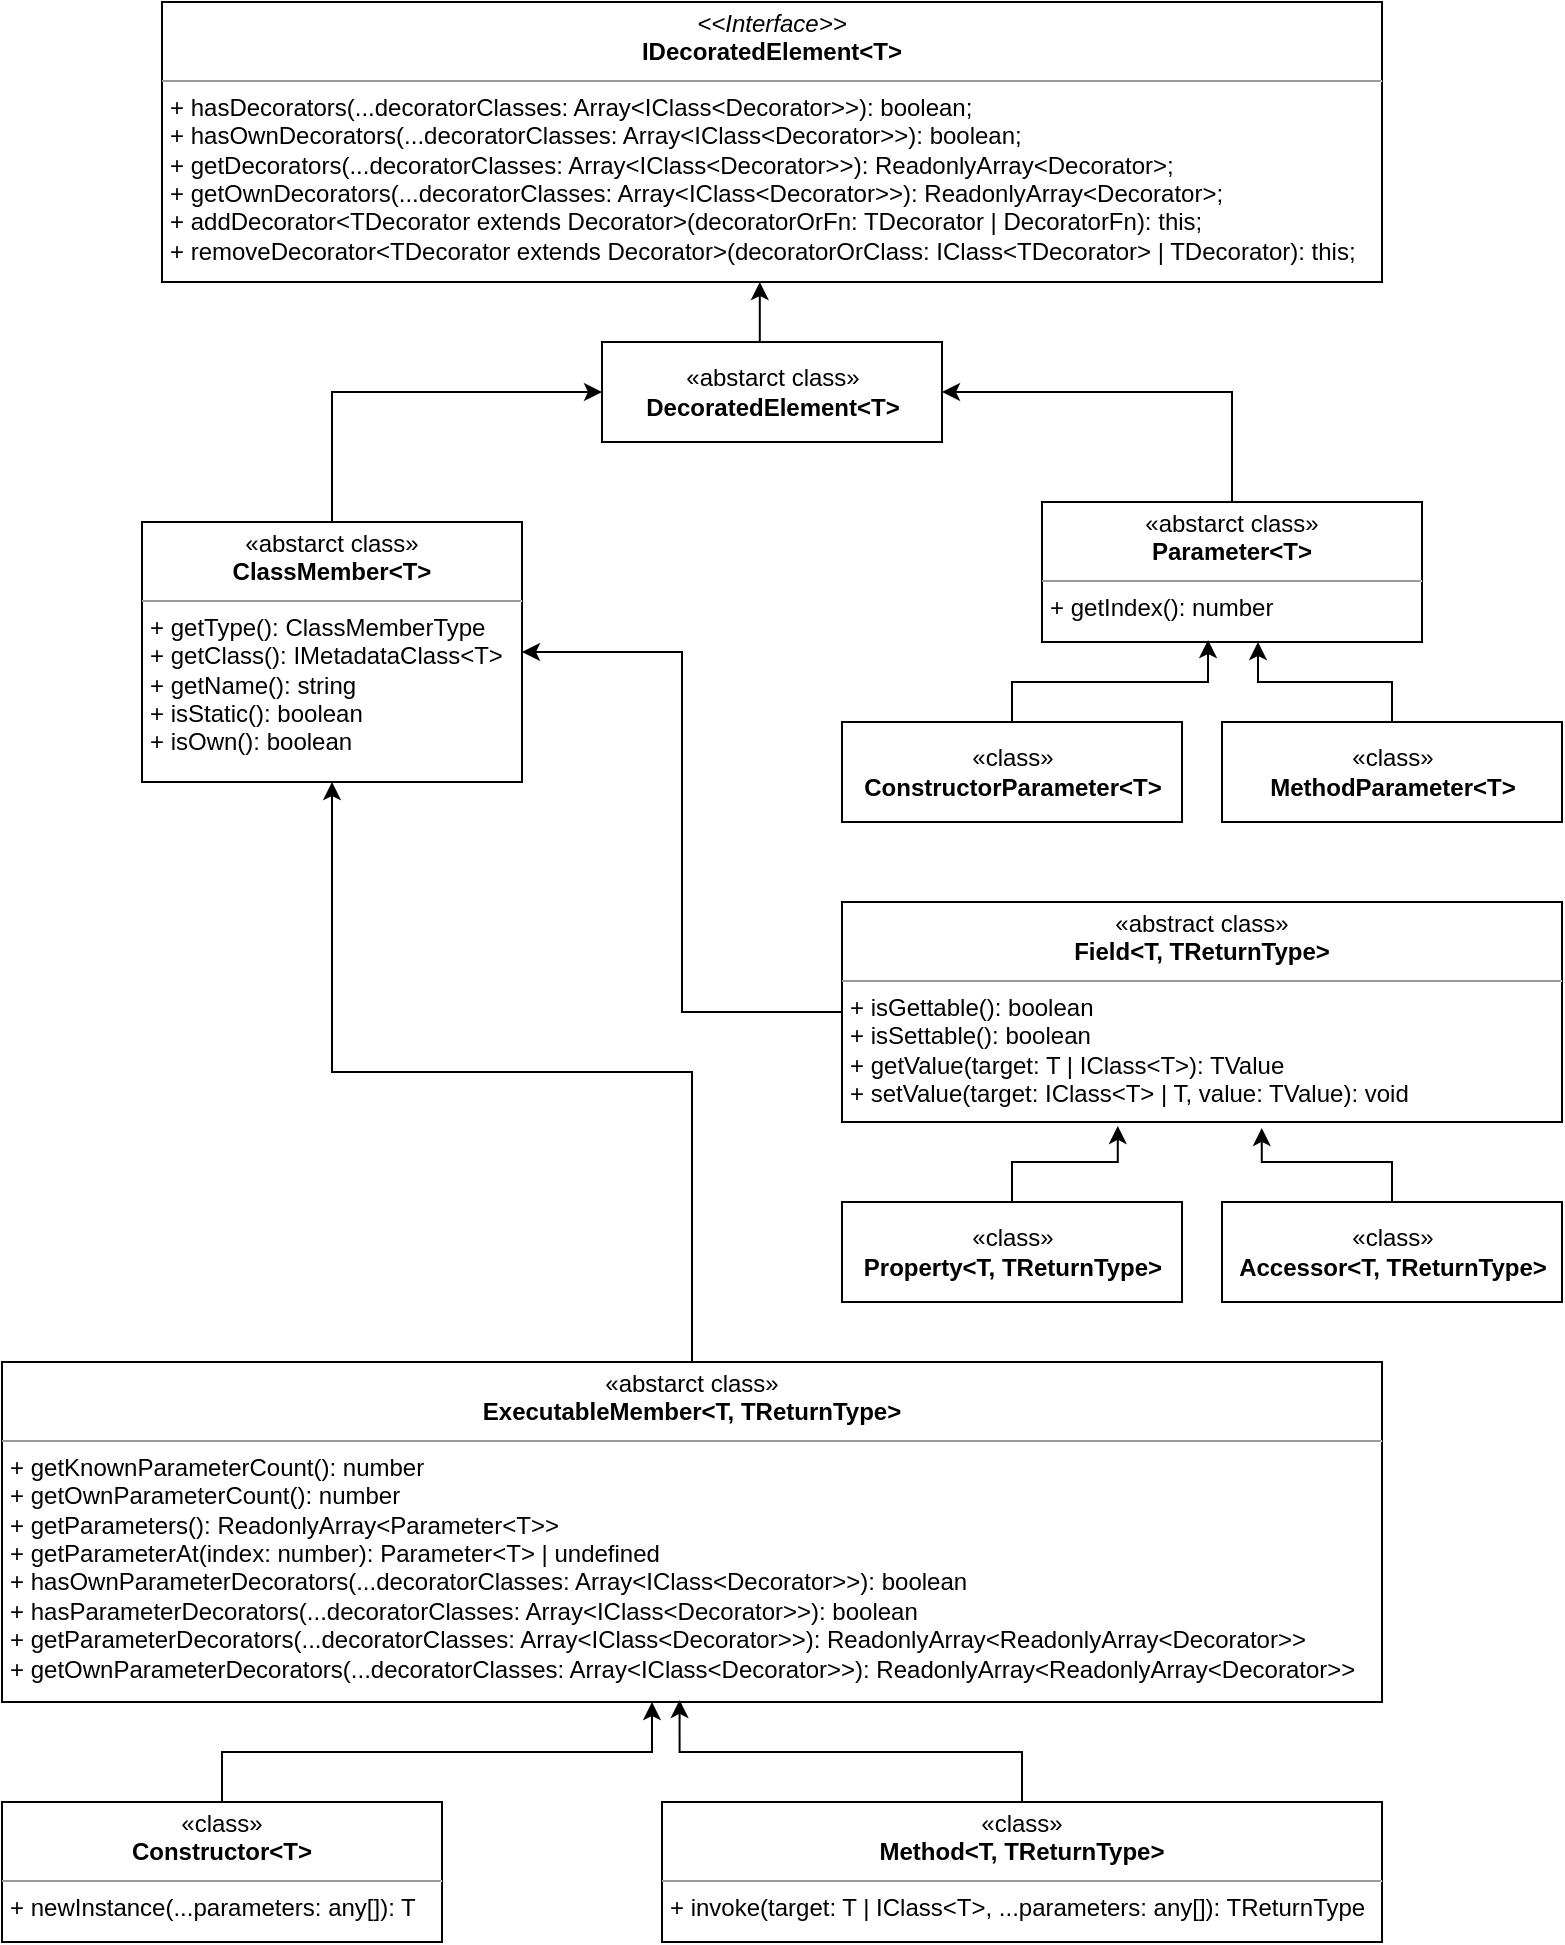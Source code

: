<mxfile version="12.7.9" type="github">
  <diagram id="C5RBs43oDa-KdzZeNtuy" name="Page-1">
    <mxGraphModel dx="1391" dy="649" grid="1" gridSize="10" guides="1" tooltips="1" connect="1" arrows="1" fold="1" page="1" pageScale="1" pageWidth="827" pageHeight="1169" math="0" shadow="0">
      <root>
        <mxCell id="WIyWlLk6GJQsqaUBKTNV-0" />
        <mxCell id="WIyWlLk6GJQsqaUBKTNV-1" parent="WIyWlLk6GJQsqaUBKTNV-0" />
        <mxCell id="t--4MWU0QdBoSOx9DWKq-15" value="&lt;p style=&quot;margin: 0px ; margin-top: 4px ; text-align: center&quot;&gt;&lt;i&gt;&amp;lt;&amp;lt;Interface&amp;gt;&amp;gt;&lt;/i&gt;&lt;br&gt;&lt;b&gt;IDecoratedElement&amp;lt;T&amp;gt;&lt;/b&gt;&lt;br&gt;&lt;/p&gt;&lt;hr size=&quot;1&quot;&gt;&lt;p style=&quot;margin: 0px ; margin-left: 4px&quot;&gt;+ hasDecorators(...decoratorClasses: Array&amp;lt;IClass&amp;lt;Decorator&amp;gt;&amp;gt;): boolean;&lt;/p&gt;&lt;p style=&quot;margin: 0px ; margin-left: 4px&quot;&gt;+ hasOwnDecorators(...decoratorClasses: Array&amp;lt;IClass&amp;lt;Decorator&amp;gt;&amp;gt;): boolean;&lt;/p&gt;&lt;p style=&quot;margin: 0px ; margin-left: 4px&quot;&gt;+ getDecorators(...decoratorClasses: Array&amp;lt;IClass&amp;lt;Decorator&amp;gt;&amp;gt;): ReadonlyArray&amp;lt;Decorator&amp;gt;;&lt;/p&gt;&lt;p style=&quot;margin: 0px ; margin-left: 4px&quot;&gt;+ getOwnDecorators(...decoratorClasses: Array&amp;lt;IClass&amp;lt;Decorator&amp;gt;&amp;gt;): ReadonlyArray&amp;lt;Decorator&amp;gt;;&lt;/p&gt;&lt;p style=&quot;margin: 0px ; margin-left: 4px&quot;&gt;+ addDecorator&amp;lt;TDecorator extends Decorator&amp;gt;(decoratorOrFn: TDecorator | DecoratorFn): this;&lt;/p&gt;&lt;p style=&quot;margin: 0px ; margin-left: 4px&quot;&gt;+ removeDecorator&amp;lt;TDecorator extends Decorator&amp;gt;(decoratorOrClass: IClass&amp;lt;TDecorator&amp;gt; | TDecorator): this;&lt;/p&gt;" style="verticalAlign=top;align=left;overflow=fill;fontSize=12;fontFamily=Helvetica;html=1;strokeColor=#000000;fillColor=#ffffff;" vertex="1" parent="WIyWlLk6GJQsqaUBKTNV-1">
          <mxGeometry x="100" y="30" width="610" height="140" as="geometry" />
        </mxCell>
        <mxCell id="t--4MWU0QdBoSOx9DWKq-52" style="edgeStyle=orthogonalEdgeStyle;rounded=0;orthogonalLoop=1;jettySize=auto;html=1;exitX=0.5;exitY=0;exitDx=0;exitDy=0;entryX=0.49;entryY=1;entryDx=0;entryDy=0;entryPerimeter=0;" edge="1" parent="WIyWlLk6GJQsqaUBKTNV-1" source="t--4MWU0QdBoSOx9DWKq-20" target="t--4MWU0QdBoSOx9DWKq-15">
          <mxGeometry relative="1" as="geometry" />
        </mxCell>
        <mxCell id="t--4MWU0QdBoSOx9DWKq-20" value="«abstarct class»&lt;br&gt;&lt;b&gt;DecoratedElement&amp;lt;T&amp;gt;&lt;/b&gt;" style="html=1;strokeColor=#000000;fillColor=#ffffff;align=center;" vertex="1" parent="WIyWlLk6GJQsqaUBKTNV-1">
          <mxGeometry x="320" y="200" width="170" height="50" as="geometry" />
        </mxCell>
        <mxCell id="t--4MWU0QdBoSOx9DWKq-50" style="edgeStyle=orthogonalEdgeStyle;rounded=0;orthogonalLoop=1;jettySize=auto;html=1;exitX=0.5;exitY=0;exitDx=0;exitDy=0;entryX=0;entryY=0.5;entryDx=0;entryDy=0;" edge="1" parent="WIyWlLk6GJQsqaUBKTNV-1" source="t--4MWU0QdBoSOx9DWKq-25" target="t--4MWU0QdBoSOx9DWKq-20">
          <mxGeometry relative="1" as="geometry" />
        </mxCell>
        <mxCell id="t--4MWU0QdBoSOx9DWKq-25" value="&lt;p style=&quot;margin: 4px 0px 0px&quot;&gt;&lt;/p&gt;&lt;div style=&quot;text-align: center&quot;&gt;&lt;span&gt;«abstarct class»&lt;/span&gt;&lt;br&gt;&lt;/div&gt;&lt;div style=&quot;text-align: center&quot;&gt;&lt;span&gt;&lt;b&gt;ClassMember&lt;/b&gt;&lt;/span&gt;&lt;b&gt;&amp;lt;T&amp;gt;&lt;/b&gt;&lt;/div&gt;&lt;hr size=&quot;1&quot;&gt;&lt;p style=&quot;margin: 0px ; margin-left: 4px&quot;&gt;+ getType(): ClassMemberType&lt;/p&gt;&lt;p style=&quot;margin: 0px ; margin-left: 4px&quot;&gt;+ getClass(): IMetadataClass&amp;lt;T&amp;gt;&lt;/p&gt;&lt;p style=&quot;margin: 0px ; margin-left: 4px&quot;&gt;+ getName(): string&lt;/p&gt;&lt;p style=&quot;margin: 0px ; margin-left: 4px&quot;&gt;+ isStatic(): boolean&lt;/p&gt;&lt;p style=&quot;margin: 0px ; margin-left: 4px&quot;&gt;+ isOwn(): boolean&lt;/p&gt;" style="verticalAlign=middle;align=left;overflow=fill;fontSize=12;fontFamily=Helvetica;html=1;strokeColor=#000000;fillColor=#ffffff;" vertex="1" parent="WIyWlLk6GJQsqaUBKTNV-1">
          <mxGeometry x="90" y="290" width="190" height="130" as="geometry" />
        </mxCell>
        <mxCell id="t--4MWU0QdBoSOx9DWKq-51" style="edgeStyle=orthogonalEdgeStyle;rounded=0;orthogonalLoop=1;jettySize=auto;html=1;exitX=0.5;exitY=0;exitDx=0;exitDy=0;entryX=1;entryY=0.5;entryDx=0;entryDy=0;" edge="1" parent="WIyWlLk6GJQsqaUBKTNV-1" source="t--4MWU0QdBoSOx9DWKq-29" target="t--4MWU0QdBoSOx9DWKq-20">
          <mxGeometry relative="1" as="geometry" />
        </mxCell>
        <mxCell id="t--4MWU0QdBoSOx9DWKq-29" value="&lt;p style=&quot;margin: 4px 0px 0px&quot;&gt;&lt;/p&gt;&lt;div style=&quot;text-align: center&quot;&gt;&lt;span&gt;«abstarct class»&lt;/span&gt;&lt;br&gt;&lt;/div&gt;&lt;div style=&quot;text-align: center&quot;&gt;&lt;span&gt;&lt;b&gt;Parameter&lt;/b&gt;&lt;/span&gt;&lt;b&gt;&amp;lt;T&amp;gt;&lt;/b&gt;&lt;/div&gt;&lt;hr size=&quot;1&quot;&gt;&lt;p style=&quot;margin: 0px ; margin-left: 4px&quot;&gt;+ getIndex(): number&lt;br&gt;&lt;/p&gt;" style="verticalAlign=middle;align=left;overflow=fill;fontSize=12;fontFamily=Helvetica;html=1;strokeColor=#000000;fillColor=#ffffff;" vertex="1" parent="WIyWlLk6GJQsqaUBKTNV-1">
          <mxGeometry x="540" y="280" width="190" height="70" as="geometry" />
        </mxCell>
        <mxCell id="t--4MWU0QdBoSOx9DWKq-43" style="edgeStyle=orthogonalEdgeStyle;rounded=0;orthogonalLoop=1;jettySize=auto;html=1;exitX=0.5;exitY=0;exitDx=0;exitDy=0;entryX=0.5;entryY=1;entryDx=0;entryDy=0;" edge="1" parent="WIyWlLk6GJQsqaUBKTNV-1" source="t--4MWU0QdBoSOx9DWKq-30" target="t--4MWU0QdBoSOx9DWKq-25">
          <mxGeometry relative="1" as="geometry" />
        </mxCell>
        <mxCell id="t--4MWU0QdBoSOx9DWKq-30" value="&lt;p style=&quot;margin: 4px 0px 0px&quot;&gt;&lt;/p&gt;&lt;div style=&quot;text-align: center&quot;&gt;&lt;span&gt;«abstarct class»&lt;/span&gt;&lt;br&gt;&lt;/div&gt;&lt;div style=&quot;text-align: center&quot;&gt;&lt;span&gt;&lt;b&gt;ExecutableMember&amp;lt;T, TReturnType&amp;gt;&lt;/b&gt;&lt;/span&gt;&lt;/div&gt;&lt;hr size=&quot;1&quot;&gt;&lt;p style=&quot;margin: 0px ; margin-left: 4px&quot;&gt;+ getKnownParameterCount(): number&lt;/p&gt;&lt;p style=&quot;margin: 0px ; margin-left: 4px&quot;&gt;+ getOwnParameterCount(): number&lt;/p&gt;&lt;p style=&quot;margin: 0px ; margin-left: 4px&quot;&gt;+ getParameters(): ReadonlyArray&amp;lt;Parameter&amp;lt;T&amp;gt;&amp;gt;&lt;/p&gt;&lt;p style=&quot;margin: 0px ; margin-left: 4px&quot;&gt;+ getParameterAt(index: number): Parameter&amp;lt;T&amp;gt; | undefined&lt;/p&gt;&lt;p style=&quot;margin: 0px ; margin-left: 4px&quot;&gt;+ hasOwnParameterDecorators(...decoratorClasses: Array&amp;lt;IClass&amp;lt;Decorator&amp;gt;&amp;gt;): boolean&lt;/p&gt;&lt;p style=&quot;margin: 0px ; margin-left: 4px&quot;&gt;+ hasParameterDecorators(...decoratorClasses: Array&amp;lt;IClass&amp;lt;Decorator&amp;gt;&amp;gt;): boolean&lt;/p&gt;&lt;p style=&quot;margin: 0px ; margin-left: 4px&quot;&gt;+ getParameterDecorators(...decoratorClasses: Array&amp;lt;IClass&amp;lt;Decorator&amp;gt;&amp;gt;): ReadonlyArray&amp;lt;ReadonlyArray&amp;lt;Decorator&amp;gt;&amp;gt;&lt;/p&gt;&lt;p style=&quot;margin: 0px ; margin-left: 4px&quot;&gt;+ getOwnParameterDecorators(...decoratorClasses: Array&amp;lt;IClass&amp;lt;Decorator&amp;gt;&amp;gt;): ReadonlyArray&amp;lt;ReadonlyArray&amp;lt;Decorator&amp;gt;&amp;gt;&lt;/p&gt;" style="verticalAlign=middle;align=left;overflow=fill;fontSize=12;fontFamily=Helvetica;html=1;strokeColor=#000000;fillColor=#ffffff;" vertex="1" parent="WIyWlLk6GJQsqaUBKTNV-1">
          <mxGeometry x="20" y="710" width="690" height="170" as="geometry" />
        </mxCell>
        <mxCell id="t--4MWU0QdBoSOx9DWKq-42" style="edgeStyle=orthogonalEdgeStyle;rounded=0;orthogonalLoop=1;jettySize=auto;html=1;exitX=0.5;exitY=0;exitDx=0;exitDy=0;entryX=0.471;entryY=1;entryDx=0;entryDy=0;entryPerimeter=0;" edge="1" parent="WIyWlLk6GJQsqaUBKTNV-1" source="t--4MWU0QdBoSOx9DWKq-31" target="t--4MWU0QdBoSOx9DWKq-30">
          <mxGeometry relative="1" as="geometry" />
        </mxCell>
        <mxCell id="t--4MWU0QdBoSOx9DWKq-31" value="&lt;p style=&quot;margin: 4px 0px 0px&quot;&gt;&lt;/p&gt;&lt;div style=&quot;text-align: center&quot;&gt;&lt;span&gt;«class»&lt;/span&gt;&lt;br&gt;&lt;/div&gt;&lt;div style=&quot;text-align: center&quot;&gt;&lt;span&gt;&lt;b&gt;Constructor&lt;/b&gt;&lt;/span&gt;&lt;b&gt;&amp;lt;T&amp;gt;&lt;/b&gt;&lt;/div&gt;&lt;hr size=&quot;1&quot;&gt;&lt;p style=&quot;margin: 0px ; margin-left: 4px&quot;&gt;+&amp;nbsp;newInstance(...parameters: any[]): T&lt;/p&gt;" style="verticalAlign=middle;align=left;overflow=fill;fontSize=12;fontFamily=Helvetica;html=1;strokeColor=#000000;fillColor=#ffffff;" vertex="1" parent="WIyWlLk6GJQsqaUBKTNV-1">
          <mxGeometry x="20" y="930" width="220" height="70" as="geometry" />
        </mxCell>
        <mxCell id="t--4MWU0QdBoSOx9DWKq-38" style="edgeStyle=orthogonalEdgeStyle;rounded=0;orthogonalLoop=1;jettySize=auto;html=1;exitX=0.5;exitY=0;exitDx=0;exitDy=0;entryX=0.491;entryY=0.994;entryDx=0;entryDy=0;entryPerimeter=0;" edge="1" parent="WIyWlLk6GJQsqaUBKTNV-1" source="t--4MWU0QdBoSOx9DWKq-32" target="t--4MWU0QdBoSOx9DWKq-30">
          <mxGeometry relative="1" as="geometry" />
        </mxCell>
        <mxCell id="t--4MWU0QdBoSOx9DWKq-32" value="&lt;p style=&quot;margin: 4px 0px 0px&quot;&gt;&lt;/p&gt;&lt;div style=&quot;text-align: center&quot;&gt;&lt;span&gt;«class»&lt;/span&gt;&lt;br&gt;&lt;/div&gt;&lt;div style=&quot;text-align: center&quot;&gt;&lt;b&gt;Method&amp;lt;T, TReturnType&amp;gt;&lt;/b&gt;&lt;br&gt;&lt;/div&gt;&lt;hr size=&quot;1&quot;&gt;&lt;p style=&quot;margin: 0px ; margin-left: 4px&quot;&gt;+ invoke(target: T | IClass&amp;lt;T&amp;gt;, ...parameters: any[]): TReturnType&lt;/p&gt;" style="verticalAlign=middle;align=left;overflow=fill;fontSize=12;fontFamily=Helvetica;html=1;strokeColor=#000000;fillColor=#ffffff;" vertex="1" parent="WIyWlLk6GJQsqaUBKTNV-1">
          <mxGeometry x="350" y="930" width="360" height="70" as="geometry" />
        </mxCell>
        <mxCell id="t--4MWU0QdBoSOx9DWKq-53" style="edgeStyle=orthogonalEdgeStyle;rounded=0;orthogonalLoop=1;jettySize=auto;html=1;exitX=0;exitY=0.5;exitDx=0;exitDy=0;entryX=1;entryY=0.5;entryDx=0;entryDy=0;" edge="1" parent="WIyWlLk6GJQsqaUBKTNV-1" source="t--4MWU0QdBoSOx9DWKq-33" target="t--4MWU0QdBoSOx9DWKq-25">
          <mxGeometry relative="1" as="geometry" />
        </mxCell>
        <mxCell id="t--4MWU0QdBoSOx9DWKq-33" value="&lt;p style=&quot;margin: 4px 0px 0px&quot;&gt;&lt;/p&gt;&lt;div style=&quot;text-align: center&quot;&gt;&lt;span&gt;«abstract class»&lt;/span&gt;&lt;br&gt;&lt;/div&gt;&lt;div style=&quot;text-align: center&quot;&gt;&lt;span&gt;&lt;b&gt;Field&lt;/b&gt;&lt;/span&gt;&lt;b&gt;&amp;lt;T, TReturnType&amp;gt;&lt;/b&gt;&lt;/div&gt;&lt;hr size=&quot;1&quot;&gt;&lt;p style=&quot;margin: 0px ; margin-left: 4px&quot;&gt;+ isGettable(): boolean&lt;/p&gt;&lt;p style=&quot;margin: 0px ; margin-left: 4px&quot;&gt;+ isSettable(): boolean&lt;/p&gt;&lt;p style=&quot;margin: 0px ; margin-left: 4px&quot;&gt;+ getValue(target: T | IClass&amp;lt;T&amp;gt;): TValue&lt;/p&gt;&lt;p style=&quot;margin: 0px ; margin-left: 4px&quot;&gt;+ setValue(target: IClass&amp;lt;T&amp;gt; | T, value: TValue): void&lt;/p&gt;" style="verticalAlign=middle;align=left;overflow=fill;fontSize=12;fontFamily=Helvetica;html=1;strokeColor=#000000;fillColor=#ffffff;" vertex="1" parent="WIyWlLk6GJQsqaUBKTNV-1">
          <mxGeometry x="440" y="480" width="360" height="110" as="geometry" />
        </mxCell>
        <mxCell id="t--4MWU0QdBoSOx9DWKq-49" style="edgeStyle=orthogonalEdgeStyle;rounded=0;orthogonalLoop=1;jettySize=auto;html=1;exitX=0.5;exitY=0;exitDx=0;exitDy=0;entryX=0.583;entryY=1.027;entryDx=0;entryDy=0;entryPerimeter=0;" edge="1" parent="WIyWlLk6GJQsqaUBKTNV-1" source="t--4MWU0QdBoSOx9DWKq-34" target="t--4MWU0QdBoSOx9DWKq-33">
          <mxGeometry relative="1" as="geometry" />
        </mxCell>
        <mxCell id="t--4MWU0QdBoSOx9DWKq-34" value="«class»&lt;br&gt;&lt;b&gt;Accessor&lt;/b&gt;&lt;b&gt;&amp;lt;T, TReturnType&amp;gt;&lt;/b&gt;" style="html=1;strokeColor=#000000;fillColor=#ffffff;align=center;" vertex="1" parent="WIyWlLk6GJQsqaUBKTNV-1">
          <mxGeometry x="630" y="630" width="170" height="50" as="geometry" />
        </mxCell>
        <mxCell id="t--4MWU0QdBoSOx9DWKq-48" style="edgeStyle=orthogonalEdgeStyle;rounded=0;orthogonalLoop=1;jettySize=auto;html=1;exitX=0.5;exitY=0;exitDx=0;exitDy=0;entryX=0.383;entryY=1.018;entryDx=0;entryDy=0;entryPerimeter=0;" edge="1" parent="WIyWlLk6GJQsqaUBKTNV-1" source="t--4MWU0QdBoSOx9DWKq-35" target="t--4MWU0QdBoSOx9DWKq-33">
          <mxGeometry relative="1" as="geometry" />
        </mxCell>
        <mxCell id="t--4MWU0QdBoSOx9DWKq-35" value="«class»&lt;br&gt;&lt;b&gt;Property&amp;lt;T, TReturnType&amp;gt;&lt;/b&gt;" style="html=1;strokeColor=#000000;fillColor=#ffffff;align=center;" vertex="1" parent="WIyWlLk6GJQsqaUBKTNV-1">
          <mxGeometry x="440" y="630" width="170" height="50" as="geometry" />
        </mxCell>
        <mxCell id="t--4MWU0QdBoSOx9DWKq-45" style="edgeStyle=orthogonalEdgeStyle;rounded=0;orthogonalLoop=1;jettySize=auto;html=1;exitX=0.5;exitY=0;exitDx=0;exitDy=0;entryX=0.437;entryY=0.986;entryDx=0;entryDy=0;entryPerimeter=0;" edge="1" parent="WIyWlLk6GJQsqaUBKTNV-1" source="t--4MWU0QdBoSOx9DWKq-36" target="t--4MWU0QdBoSOx9DWKq-29">
          <mxGeometry relative="1" as="geometry" />
        </mxCell>
        <mxCell id="t--4MWU0QdBoSOx9DWKq-36" value="«class»&lt;br&gt;&lt;b&gt;ConstructorParameter&amp;lt;T&amp;gt;&lt;/b&gt;" style="html=1;strokeColor=#000000;fillColor=#ffffff;align=center;" vertex="1" parent="WIyWlLk6GJQsqaUBKTNV-1">
          <mxGeometry x="440" y="390" width="170" height="50" as="geometry" />
        </mxCell>
        <mxCell id="t--4MWU0QdBoSOx9DWKq-47" style="edgeStyle=orthogonalEdgeStyle;rounded=0;orthogonalLoop=1;jettySize=auto;html=1;exitX=0.5;exitY=0;exitDx=0;exitDy=0;" edge="1" parent="WIyWlLk6GJQsqaUBKTNV-1" source="t--4MWU0QdBoSOx9DWKq-37" target="t--4MWU0QdBoSOx9DWKq-29">
          <mxGeometry relative="1" as="geometry">
            <Array as="points">
              <mxPoint x="715" y="370" />
              <mxPoint x="648" y="370" />
            </Array>
          </mxGeometry>
        </mxCell>
        <mxCell id="t--4MWU0QdBoSOx9DWKq-37" value="«class»&lt;br&gt;&lt;b&gt;MethodParameter&amp;lt;T&amp;gt;&lt;/b&gt;" style="html=1;strokeColor=#000000;fillColor=#ffffff;align=center;" vertex="1" parent="WIyWlLk6GJQsqaUBKTNV-1">
          <mxGeometry x="630" y="390" width="170" height="50" as="geometry" />
        </mxCell>
      </root>
    </mxGraphModel>
  </diagram>
</mxfile>
